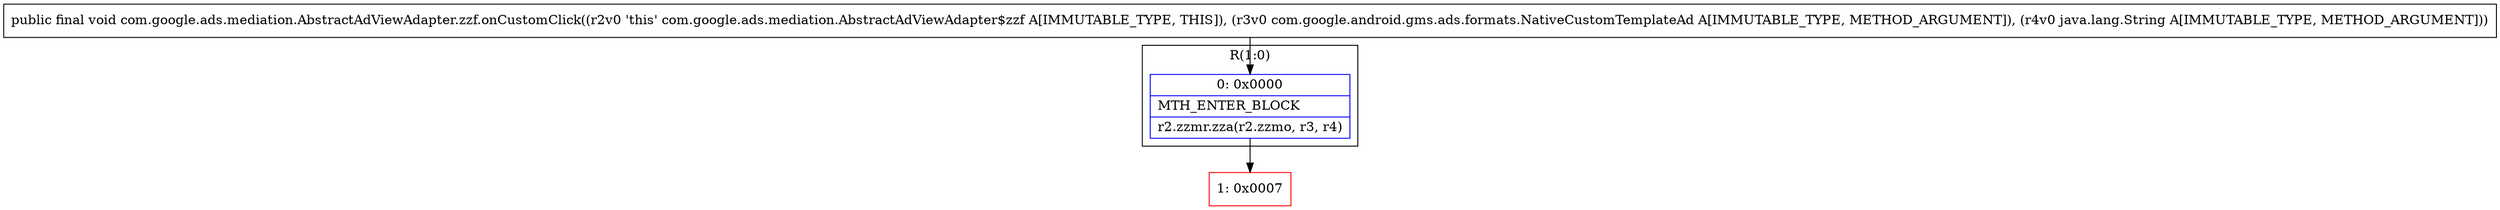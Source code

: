 digraph "CFG forcom.google.ads.mediation.AbstractAdViewAdapter.zzf.onCustomClick(Lcom\/google\/android\/gms\/ads\/formats\/NativeCustomTemplateAd;Ljava\/lang\/String;)V" {
subgraph cluster_Region_187018671 {
label = "R(1:0)";
node [shape=record,color=blue];
Node_0 [shape=record,label="{0\:\ 0x0000|MTH_ENTER_BLOCK\l|r2.zzmr.zza(r2.zzmo, r3, r4)\l}"];
}
Node_1 [shape=record,color=red,label="{1\:\ 0x0007}"];
MethodNode[shape=record,label="{public final void com.google.ads.mediation.AbstractAdViewAdapter.zzf.onCustomClick((r2v0 'this' com.google.ads.mediation.AbstractAdViewAdapter$zzf A[IMMUTABLE_TYPE, THIS]), (r3v0 com.google.android.gms.ads.formats.NativeCustomTemplateAd A[IMMUTABLE_TYPE, METHOD_ARGUMENT]), (r4v0 java.lang.String A[IMMUTABLE_TYPE, METHOD_ARGUMENT])) }"];
MethodNode -> Node_0;
Node_0 -> Node_1;
}

